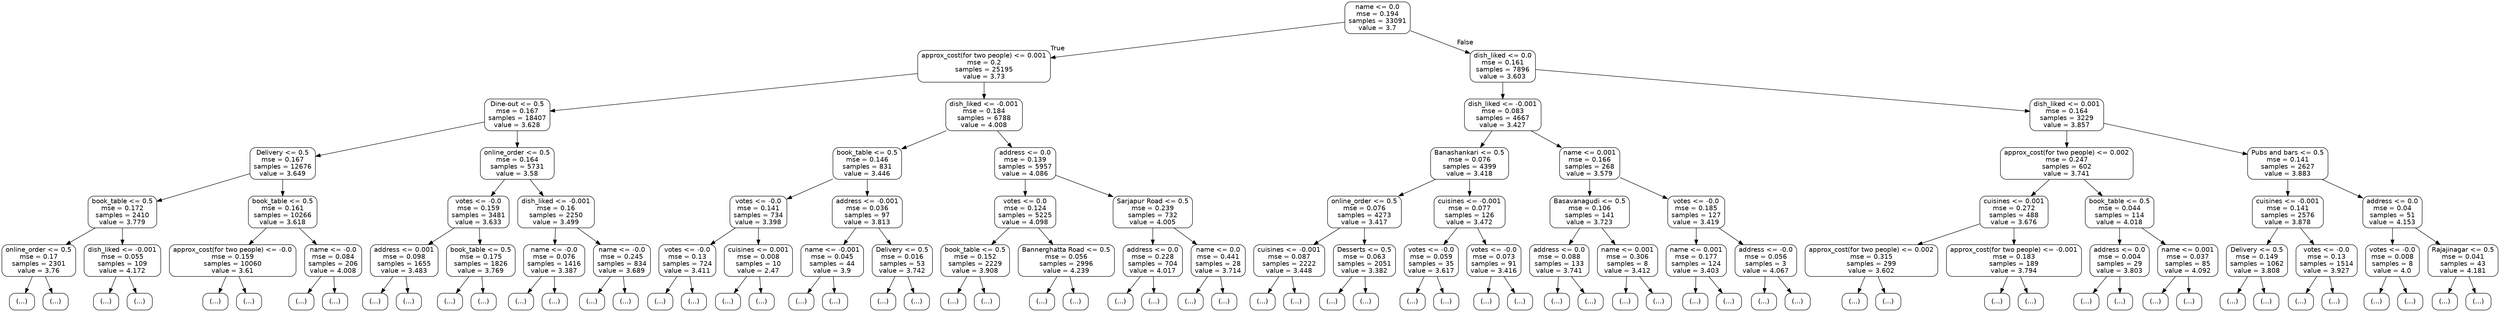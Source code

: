 digraph Tree {
node [shape=box, style="rounded", color="black", fontname=helvetica] ;
edge [fontname=helvetica] ;
0 [label="name <= 0.0\nmse = 0.194\nsamples = 33091\nvalue = 3.7"] ;
1 [label="approx_cost(for two people) <= 0.001\nmse = 0.2\nsamples = 25195\nvalue = 3.73"] ;
0 -> 1 [labeldistance=2.5, labelangle=45, headlabel="True"] ;
2 [label="Dine-out <= 0.5\nmse = 0.167\nsamples = 18407\nvalue = 3.628"] ;
1 -> 2 ;
3 [label="Delivery <= 0.5\nmse = 0.167\nsamples = 12676\nvalue = 3.649"] ;
2 -> 3 ;
4 [label="book_table <= 0.5\nmse = 0.172\nsamples = 2410\nvalue = 3.779"] ;
3 -> 4 ;
5 [label="online_order <= 0.5\nmse = 0.17\nsamples = 2301\nvalue = 3.76"] ;
4 -> 5 ;
6 [label="(...)"] ;
5 -> 6 ;
1551 [label="(...)"] ;
5 -> 1551 ;
2648 [label="dish_liked <= -0.001\nmse = 0.055\nsamples = 109\nvalue = 4.172"] ;
4 -> 2648 ;
2649 [label="(...)"] ;
2648 -> 2649 ;
2652 [label="(...)"] ;
2648 -> 2652 ;
2755 [label="book_table <= 0.5\nmse = 0.161\nsamples = 10266\nvalue = 3.618"] ;
3 -> 2755 ;
2756 [label="approx_cost(for two people) <= -0.0\nmse = 0.159\nsamples = 10060\nvalue = 3.61"] ;
2755 -> 2756 ;
2757 [label="(...)"] ;
2756 -> 2757 ;
11940 [label="(...)"] ;
2756 -> 11940 ;
13721 [label="name <= -0.0\nmse = 0.084\nsamples = 206\nvalue = 4.008"] ;
2755 -> 13721 ;
13722 [label="(...)"] ;
13721 -> 13722 ;
13819 [label="(...)"] ;
13721 -> 13819 ;
13902 [label="online_order <= 0.5\nmse = 0.164\nsamples = 5731\nvalue = 3.58"] ;
2 -> 13902 ;
13903 [label="votes <= -0.0\nmse = 0.159\nsamples = 3481\nvalue = 3.633"] ;
13902 -> 13903 ;
13904 [label="address <= 0.001\nmse = 0.098\nsamples = 1655\nvalue = 3.483"] ;
13903 -> 13904 ;
13905 [label="(...)"] ;
13904 -> 13905 ;
16028 [label="(...)"] ;
13904 -> 16028 ;
16097 [label="book_table <= 0.5\nmse = 0.175\nsamples = 1826\nvalue = 3.769"] ;
13903 -> 16097 ;
16098 [label="(...)"] ;
16097 -> 16098 ;
18377 [label="(...)"] ;
16097 -> 18377 ;
18494 [label="dish_liked <= -0.001\nmse = 0.16\nsamples = 2250\nvalue = 3.499"] ;
13902 -> 18494 ;
18495 [label="name <= -0.0\nmse = 0.076\nsamples = 1416\nvalue = 3.387"] ;
18494 -> 18495 ;
18496 [label="(...)"] ;
18495 -> 18496 ;
19263 [label="(...)"] ;
18495 -> 19263 ;
20248 [label="name <= -0.0\nmse = 0.245\nsamples = 834\nvalue = 3.689"] ;
18494 -> 20248 ;
20249 [label="(...)"] ;
20248 -> 20249 ;
20626 [label="(...)"] ;
20248 -> 20626 ;
21211 [label="dish_liked <= -0.001\nmse = 0.184\nsamples = 6788\nvalue = 4.008"] ;
1 -> 21211 ;
21212 [label="book_table <= 0.5\nmse = 0.146\nsamples = 831\nvalue = 3.446"] ;
21211 -> 21212 ;
21213 [label="votes <= -0.0\nmse = 0.141\nsamples = 734\nvalue = 3.398"] ;
21212 -> 21213 ;
21214 [label="votes <= -0.0\nmse = 0.13\nsamples = 724\nvalue = 3.411"] ;
21213 -> 21214 ;
21215 [label="(...)"] ;
21214 -> 21215 ;
21720 [label="(...)"] ;
21214 -> 21720 ;
21775 [label="cuisines <= 0.001\nmse = 0.008\nsamples = 10\nvalue = 2.47"] ;
21213 -> 21775 ;
21776 [label="(...)"] ;
21775 -> 21776 ;
21785 [label="(...)"] ;
21775 -> 21785 ;
21786 [label="address <= -0.001\nmse = 0.036\nsamples = 97\nvalue = 3.813"] ;
21212 -> 21786 ;
21787 [label="name <= -0.001\nmse = 0.045\nsamples = 44\nvalue = 3.9"] ;
21786 -> 21787 ;
21788 [label="(...)"] ;
21787 -> 21788 ;
21793 [label="(...)"] ;
21787 -> 21793 ;
21804 [label="Delivery <= 0.5\nmse = 0.016\nsamples = 53\nvalue = 3.742"] ;
21786 -> 21804 ;
21805 [label="(...)"] ;
21804 -> 21805 ;
21830 [label="(...)"] ;
21804 -> 21830 ;
21835 [label="address <= 0.0\nmse = 0.139\nsamples = 5957\nvalue = 4.086"] ;
21211 -> 21835 ;
21836 [label="votes <= 0.0\nmse = 0.124\nsamples = 5225\nvalue = 4.098"] ;
21835 -> 21836 ;
21837 [label="book_table <= 0.5\nmse = 0.152\nsamples = 2229\nvalue = 3.908"] ;
21836 -> 21837 ;
21838 [label="(...)"] ;
21837 -> 21838 ;
22583 [label="(...)"] ;
21837 -> 22583 ;
23188 [label="Bannerghatta Road <= 0.5\nmse = 0.056\nsamples = 2996\nvalue = 4.239"] ;
21836 -> 23188 ;
23189 [label="(...)"] ;
23188 -> 23189 ;
25138 [label="(...)"] ;
23188 -> 25138 ;
25197 [label="Sarjapur Road <= 0.5\nmse = 0.239\nsamples = 732\nvalue = 4.005"] ;
21835 -> 25197 ;
25198 [label="address <= 0.0\nmse = 0.228\nsamples = 704\nvalue = 4.017"] ;
25197 -> 25198 ;
25199 [label="(...)"] ;
25198 -> 25199 ;
25204 [label="(...)"] ;
25198 -> 25204 ;
25779 [label="name <= 0.0\nmse = 0.441\nsamples = 28\nvalue = 3.714"] ;
25197 -> 25779 ;
25780 [label="(...)"] ;
25779 -> 25780 ;
25805 [label="(...)"] ;
25779 -> 25805 ;
25808 [label="dish_liked <= 0.0\nmse = 0.161\nsamples = 7896\nvalue = 3.603"] ;
0 -> 25808 [labeldistance=2.5, labelangle=-45, headlabel="False"] ;
25809 [label="dish_liked <= -0.001\nmse = 0.083\nsamples = 4667\nvalue = 3.427"] ;
25808 -> 25809 ;
25810 [label="Banashankari <= 0.5\nmse = 0.076\nsamples = 4399\nvalue = 3.418"] ;
25809 -> 25810 ;
25811 [label="online_order <= 0.5\nmse = 0.076\nsamples = 4273\nvalue = 3.417"] ;
25810 -> 25811 ;
25812 [label="cuisines <= -0.001\nmse = 0.087\nsamples = 2222\nvalue = 3.448"] ;
25811 -> 25812 ;
25813 [label="(...)"] ;
25812 -> 25813 ;
26636 [label="(...)"] ;
25812 -> 26636 ;
28409 [label="Desserts <= 0.5\nmse = 0.063\nsamples = 2051\nvalue = 3.382"] ;
25811 -> 28409 ;
28410 [label="(...)"] ;
28409 -> 28410 ;
30319 [label="(...)"] ;
28409 -> 30319 ;
30568 [label="cuisines <= -0.001\nmse = 0.077\nsamples = 126\nvalue = 3.472"] ;
25810 -> 30568 ;
30569 [label="votes <= -0.0\nmse = 0.059\nsamples = 35\nvalue = 3.617"] ;
30568 -> 30569 ;
30570 [label="(...)"] ;
30569 -> 30570 ;
30587 [label="(...)"] ;
30569 -> 30587 ;
30624 [label="votes <= -0.0\nmse = 0.073\nsamples = 91\nvalue = 3.416"] ;
30568 -> 30624 ;
30625 [label="(...)"] ;
30624 -> 30625 ;
30678 [label="(...)"] ;
30624 -> 30678 ;
30749 [label="name <= 0.001\nmse = 0.166\nsamples = 268\nvalue = 3.579"] ;
25809 -> 30749 ;
30750 [label="Basavanagudi <= 0.5\nmse = 0.106\nsamples = 141\nvalue = 3.723"] ;
30749 -> 30750 ;
30751 [label="address <= 0.0\nmse = 0.088\nsamples = 133\nvalue = 3.741"] ;
30750 -> 30751 ;
30752 [label="(...)"] ;
30751 -> 30752 ;
30787 [label="(...)"] ;
30751 -> 30787 ;
30824 [label="name <= 0.001\nmse = 0.306\nsamples = 8\nvalue = 3.412"] ;
30750 -> 30824 ;
30825 [label="(...)"] ;
30824 -> 30825 ;
30828 [label="(...)"] ;
30824 -> 30828 ;
30831 [label="votes <= -0.0\nmse = 0.185\nsamples = 127\nvalue = 3.419"] ;
30749 -> 30831 ;
30832 [label="name <= 0.001\nmse = 0.177\nsamples = 124\nvalue = 3.403"] ;
30831 -> 30832 ;
30833 [label="(...)"] ;
30832 -> 30833 ;
30944 [label="(...)"] ;
30832 -> 30944 ;
30969 [label="address <= -0.0\nmse = 0.056\nsamples = 3\nvalue = 4.067"] ;
30831 -> 30969 ;
30970 [label="(...)"] ;
30969 -> 30970 ;
30971 [label="(...)"] ;
30969 -> 30971 ;
30972 [label="dish_liked <= 0.001\nmse = 0.164\nsamples = 3229\nvalue = 3.857"] ;
25808 -> 30972 ;
30973 [label="approx_cost(for two people) <= 0.002\nmse = 0.247\nsamples = 602\nvalue = 3.741"] ;
30972 -> 30973 ;
30974 [label="cuisines <= 0.001\nmse = 0.272\nsamples = 488\nvalue = 3.676"] ;
30973 -> 30974 ;
30975 [label="approx_cost(for two people) <= 0.002\nmse = 0.315\nsamples = 299\nvalue = 3.602"] ;
30974 -> 30975 ;
30976 [label="(...)"] ;
30975 -> 30976 ;
31201 [label="(...)"] ;
30975 -> 31201 ;
31204 [label="approx_cost(for two people) <= -0.001\nmse = 0.183\nsamples = 189\nvalue = 3.794"] ;
30974 -> 31204 ;
31205 [label="(...)"] ;
31204 -> 31205 ;
31234 [label="(...)"] ;
31204 -> 31234 ;
31353 [label="book_table <= 0.5\nmse = 0.044\nsamples = 114\nvalue = 4.018"] ;
30973 -> 31353 ;
31354 [label="address <= 0.0\nmse = 0.004\nsamples = 29\nvalue = 3.803"] ;
31353 -> 31354 ;
31355 [label="(...)"] ;
31354 -> 31355 ;
31356 [label="(...)"] ;
31354 -> 31356 ;
31361 [label="name <= 0.001\nmse = 0.037\nsamples = 85\nvalue = 4.092"] ;
31353 -> 31361 ;
31362 [label="(...)"] ;
31361 -> 31362 ;
31397 [label="(...)"] ;
31361 -> 31397 ;
31406 [label="Pubs and bars <= 0.5\nmse = 0.141\nsamples = 2627\nvalue = 3.883"] ;
30972 -> 31406 ;
31407 [label="cuisines <= -0.001\nmse = 0.141\nsamples = 2576\nvalue = 3.878"] ;
31406 -> 31407 ;
31408 [label="Delivery <= 0.5\nmse = 0.149\nsamples = 1062\nvalue = 3.808"] ;
31407 -> 31408 ;
31409 [label="(...)"] ;
31408 -> 31409 ;
32092 [label="(...)"] ;
31408 -> 32092 ;
32755 [label="votes <= -0.0\nmse = 0.13\nsamples = 1514\nvalue = 3.927"] ;
31407 -> 32755 ;
32756 [label="(...)"] ;
32755 -> 32756 ;
33597 [label="(...)"] ;
32755 -> 33597 ;
34238 [label="address <= 0.0\nmse = 0.04\nsamples = 51\nvalue = 4.153"] ;
31406 -> 34238 ;
34239 [label="votes <= -0.0\nmse = 0.008\nsamples = 8\nvalue = 4.0"] ;
34238 -> 34239 ;
34240 [label="(...)"] ;
34239 -> 34240 ;
34241 [label="(...)"] ;
34239 -> 34241 ;
34248 [label="Rajajinagar <= 0.5\nmse = 0.041\nsamples = 43\nvalue = 4.181"] ;
34238 -> 34248 ;
34249 [label="(...)"] ;
34248 -> 34249 ;
34310 [label="(...)"] ;
34248 -> 34310 ;
}